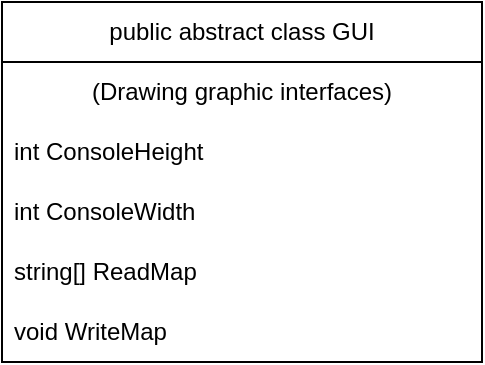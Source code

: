 <mxfile version="20.8.5" type="device"><diagram id="gjbPz16TsQUAEMWv7_zQ" name="Страница 1"><mxGraphModel dx="989" dy="527" grid="1" gridSize="10" guides="1" tooltips="1" connect="1" arrows="1" fold="1" page="1" pageScale="1" pageWidth="827" pageHeight="1169" math="0" shadow="0"><root><mxCell id="0"/><mxCell id="1" parent="0"/><mxCell id="B-obwoAGZ4x9uujPrZJT-1" value="public abstract class GUI" style="swimlane;fontStyle=0;childLayout=stackLayout;horizontal=1;startSize=30;horizontalStack=0;resizeParent=1;resizeParentMax=0;resizeLast=0;collapsible=1;marginBottom=0;whiteSpace=wrap;html=1;" vertex="1" parent="1"><mxGeometry x="40" y="40" width="240" height="180" as="geometry"><mxRectangle x="40" y="40" width="170" height="30" as="alternateBounds"/></mxGeometry></mxCell><mxCell id="B-obwoAGZ4x9uujPrZJT-5" value="(Drawing graphic interfaces)" style="text;html=1;strokeColor=none;fillColor=none;align=center;verticalAlign=middle;whiteSpace=wrap;rounded=0;" vertex="1" parent="B-obwoAGZ4x9uujPrZJT-1"><mxGeometry y="30" width="240" height="30" as="geometry"/></mxCell><mxCell id="B-obwoAGZ4x9uujPrZJT-2" value="int ConsoleHeight" style="text;strokeColor=none;fillColor=none;align=left;verticalAlign=middle;spacingLeft=4;spacingRight=4;overflow=hidden;points=[[0,0.5],[1,0.5]];portConstraint=eastwest;rotatable=0;whiteSpace=wrap;html=1;" vertex="1" parent="B-obwoAGZ4x9uujPrZJT-1"><mxGeometry y="60" width="240" height="30" as="geometry"/></mxCell><mxCell id="B-obwoAGZ4x9uujPrZJT-3" value="int ConsoleWidth" style="text;strokeColor=none;fillColor=none;align=left;verticalAlign=middle;spacingLeft=4;spacingRight=4;overflow=hidden;points=[[0,0.5],[1,0.5]];portConstraint=eastwest;rotatable=0;whiteSpace=wrap;html=1;" vertex="1" parent="B-obwoAGZ4x9uujPrZJT-1"><mxGeometry y="90" width="240" height="30" as="geometry"/></mxCell><mxCell id="B-obwoAGZ4x9uujPrZJT-4" value="string[] ReadMap" style="text;strokeColor=none;fillColor=none;align=left;verticalAlign=middle;spacingLeft=4;spacingRight=4;overflow=hidden;points=[[0,0.5],[1,0.5]];portConstraint=eastwest;rotatable=0;whiteSpace=wrap;html=1;" vertex="1" parent="B-obwoAGZ4x9uujPrZJT-1"><mxGeometry y="120" width="240" height="30" as="geometry"/></mxCell><mxCell id="B-obwoAGZ4x9uujPrZJT-7" value="void WriteMap" style="text;strokeColor=none;fillColor=none;align=left;verticalAlign=middle;spacingLeft=4;spacingRight=4;overflow=hidden;points=[[0,0.5],[1,0.5]];portConstraint=eastwest;rotatable=0;whiteSpace=wrap;html=1;" vertex="1" parent="B-obwoAGZ4x9uujPrZJT-1"><mxGeometry y="150" width="240" height="30" as="geometry"/></mxCell></root></mxGraphModel></diagram></mxfile>